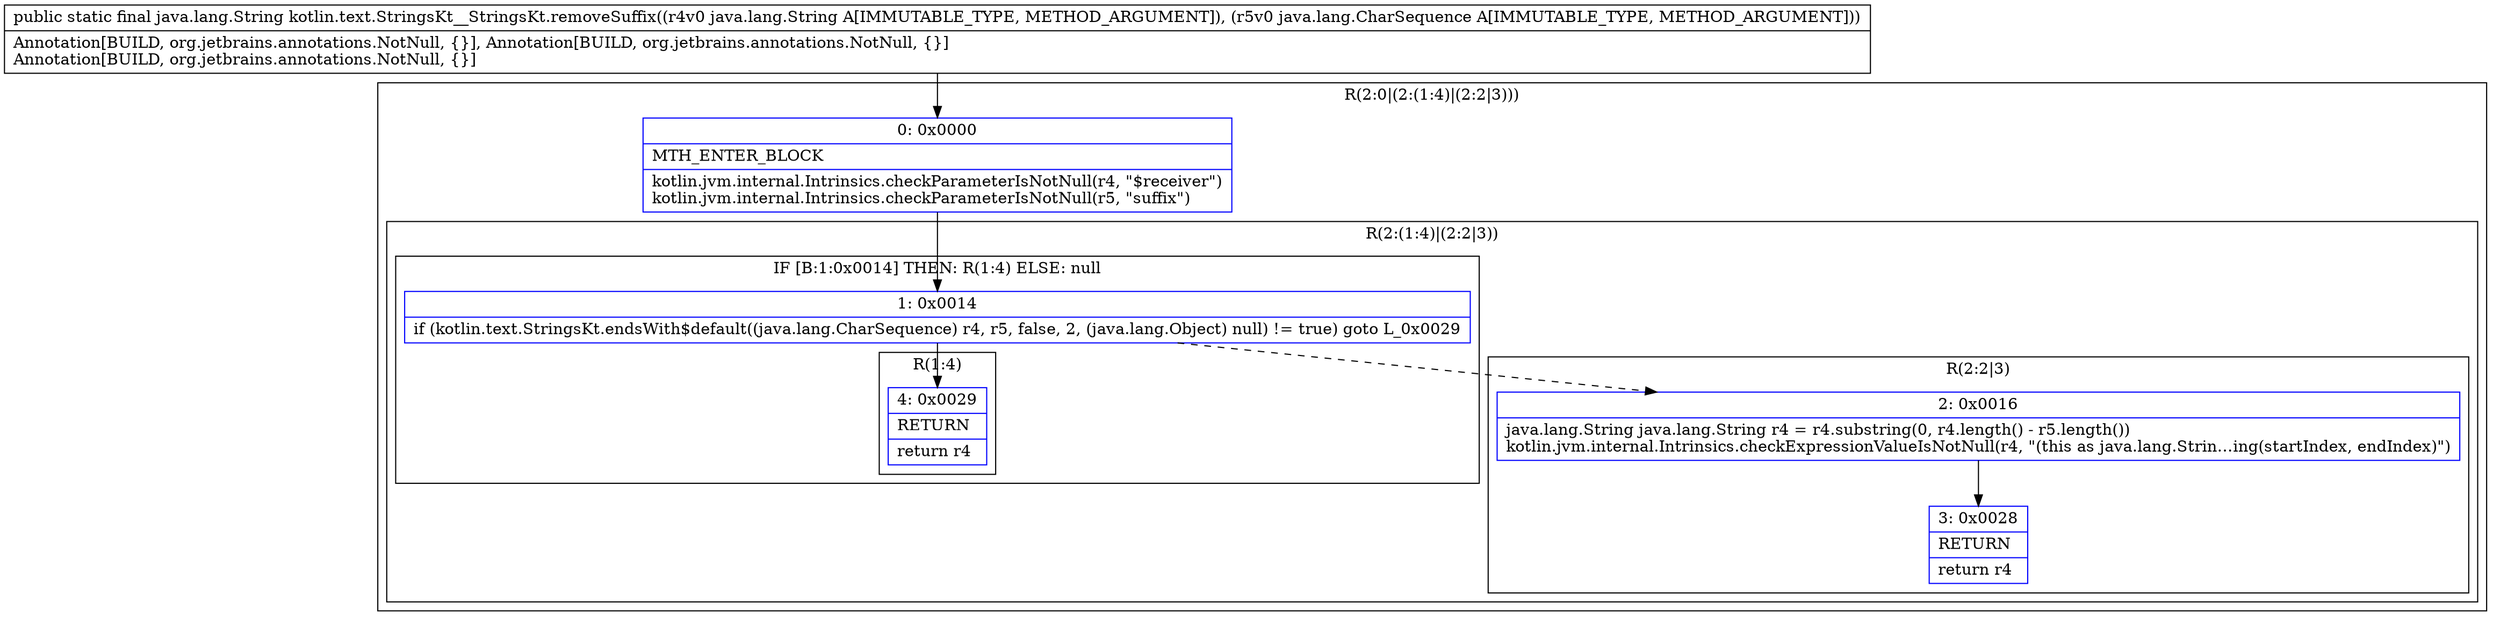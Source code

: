 digraph "CFG forkotlin.text.StringsKt__StringsKt.removeSuffix(Ljava\/lang\/String;Ljava\/lang\/CharSequence;)Ljava\/lang\/String;" {
subgraph cluster_Region_93030751 {
label = "R(2:0|(2:(1:4)|(2:2|3)))";
node [shape=record,color=blue];
Node_0 [shape=record,label="{0\:\ 0x0000|MTH_ENTER_BLOCK\l|kotlin.jvm.internal.Intrinsics.checkParameterIsNotNull(r4, \"$receiver\")\lkotlin.jvm.internal.Intrinsics.checkParameterIsNotNull(r5, \"suffix\")\l}"];
subgraph cluster_Region_50440998 {
label = "R(2:(1:4)|(2:2|3))";
node [shape=record,color=blue];
subgraph cluster_IfRegion_1155483940 {
label = "IF [B:1:0x0014] THEN: R(1:4) ELSE: null";
node [shape=record,color=blue];
Node_1 [shape=record,label="{1\:\ 0x0014|if (kotlin.text.StringsKt.endsWith$default((java.lang.CharSequence) r4, r5, false, 2, (java.lang.Object) null) != true) goto L_0x0029\l}"];
subgraph cluster_Region_1106330018 {
label = "R(1:4)";
node [shape=record,color=blue];
Node_4 [shape=record,label="{4\:\ 0x0029|RETURN\l|return r4\l}"];
}
}
subgraph cluster_Region_1272154766 {
label = "R(2:2|3)";
node [shape=record,color=blue];
Node_2 [shape=record,label="{2\:\ 0x0016|java.lang.String java.lang.String r4 = r4.substring(0, r4.length() \- r5.length())\lkotlin.jvm.internal.Intrinsics.checkExpressionValueIsNotNull(r4, \"(this as java.lang.Strin…ing(startIndex, endIndex)\")\l}"];
Node_3 [shape=record,label="{3\:\ 0x0028|RETURN\l|return r4\l}"];
}
}
}
MethodNode[shape=record,label="{public static final java.lang.String kotlin.text.StringsKt__StringsKt.removeSuffix((r4v0 java.lang.String A[IMMUTABLE_TYPE, METHOD_ARGUMENT]), (r5v0 java.lang.CharSequence A[IMMUTABLE_TYPE, METHOD_ARGUMENT]))  | Annotation[BUILD, org.jetbrains.annotations.NotNull, \{\}], Annotation[BUILD, org.jetbrains.annotations.NotNull, \{\}]\lAnnotation[BUILD, org.jetbrains.annotations.NotNull, \{\}]\l}"];
MethodNode -> Node_0;
Node_0 -> Node_1;
Node_1 -> Node_2[style=dashed];
Node_1 -> Node_4;
Node_2 -> Node_3;
}

